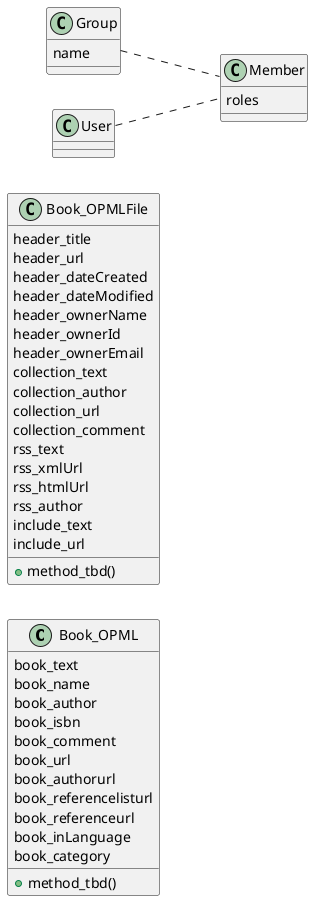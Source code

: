 @startuml
left to right direction
class Book_OPML {
  book_text
  book_name
  book_author
  book_isbn
  book_comment
  book_url
  book_authorurl
  book_referencelisturl
  book_referenceurl
  book_inLanguage
  book_category
  +method_tbd()
}

class Book_OPMLFile {
  header_title
  header_url
  header_dateCreated
  header_dateModified
  header_ownerName
  header_ownerId
  header_ownerEmail
  collection_text
  collection_author
  collection_url
  collection_comment
  rss_text
  rss_xmlUrl
  rss_htmlUrl
  rss_author
  include_text
  include_url
  +method_tbd()
}

class Group {
  name
}

class Member {
  roles
}

User .. Member
Group .. Member
@enduml
